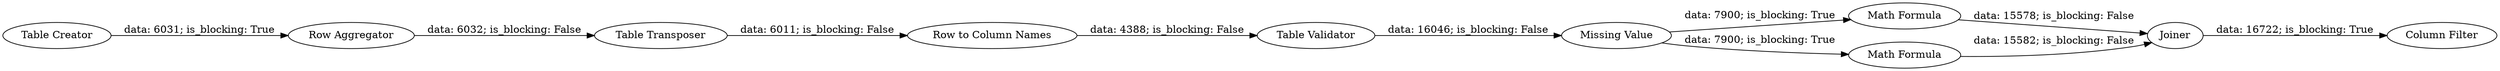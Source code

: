 digraph {
	"1440662908599159607_10" [label="Missing Value"]
	"1440662908599159607_13" [label="Column Filter"]
	"1440662908599159607_6" [label="Math Formula"]
	"1440662908599159607_8" [label="Table Creator"]
	"1440662908599159607_9" [label="Table Validator"]
	"1440662908599159607_5" [label="Row to Column Names"]
	"1440662908599159607_4" [label="Table Transposer"]
	"1440662908599159607_12" [label=Joiner]
	"1440662908599159607_3" [label="Math Formula"]
	"1440662908599159607_2" [label="Row Aggregator"]
	"1440662908599159607_5" -> "1440662908599159607_9" [label="data: 4388; is_blocking: False"]
	"1440662908599159607_12" -> "1440662908599159607_13" [label="data: 16722; is_blocking: True"]
	"1440662908599159607_8" -> "1440662908599159607_2" [label="data: 6031; is_blocking: True"]
	"1440662908599159607_10" -> "1440662908599159607_3" [label="data: 7900; is_blocking: True"]
	"1440662908599159607_6" -> "1440662908599159607_12" [label="data: 15578; is_blocking: False"]
	"1440662908599159607_4" -> "1440662908599159607_5" [label="data: 6011; is_blocking: False"]
	"1440662908599159607_3" -> "1440662908599159607_12" [label="data: 15582; is_blocking: False"]
	"1440662908599159607_9" -> "1440662908599159607_10" [label="data: 16046; is_blocking: False"]
	"1440662908599159607_10" -> "1440662908599159607_6" [label="data: 7900; is_blocking: True"]
	"1440662908599159607_2" -> "1440662908599159607_4" [label="data: 6032; is_blocking: False"]
	rankdir=LR
}
